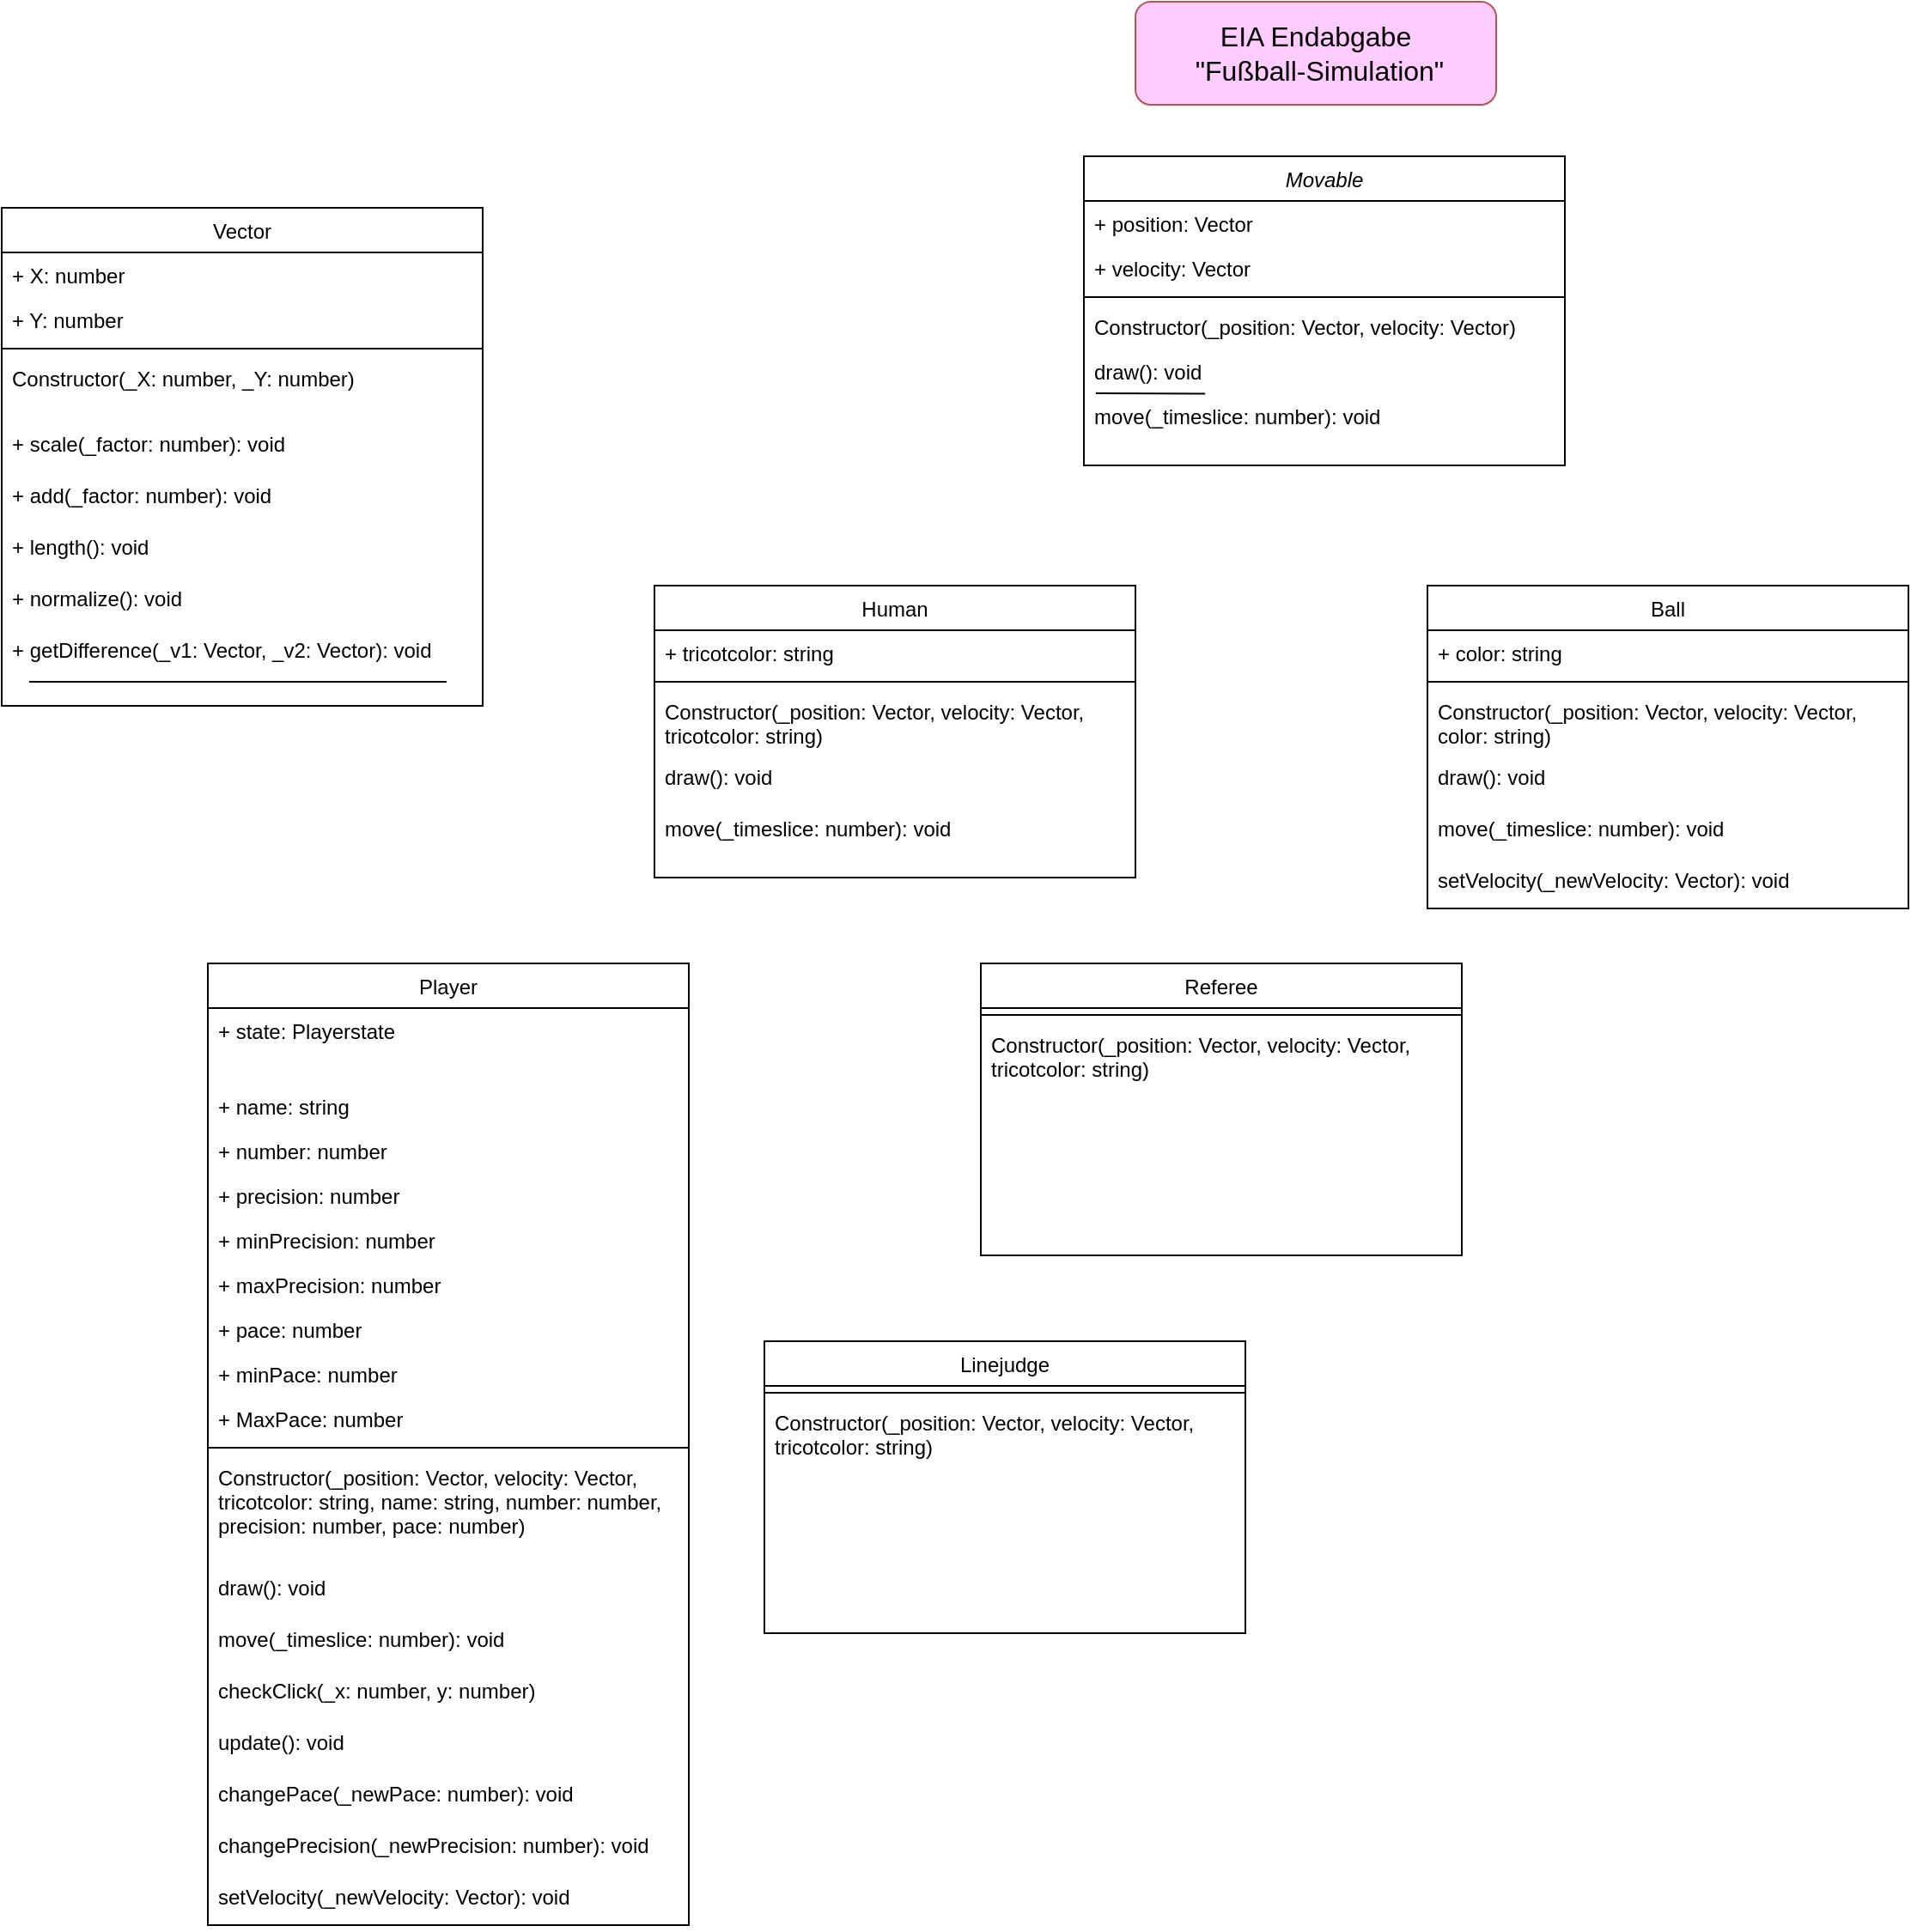 <mxfile version="14.8.5" type="device"><diagram id="C5RBs43oDa-KdzZeNtuy" name="Page-1"><mxGraphModel dx="2085" dy="1133" grid="1" gridSize="10" guides="1" tooltips="1" connect="1" arrows="1" fold="1" page="1" pageScale="1" pageWidth="827" pageHeight="1169" math="0" shadow="0"><root><mxCell id="WIyWlLk6GJQsqaUBKTNV-0"/><mxCell id="WIyWlLk6GJQsqaUBKTNV-1" parent="WIyWlLk6GJQsqaUBKTNV-0"/><mxCell id="zkfFHV4jXpPFQw0GAbJ--0" value="Movable" style="swimlane;fontStyle=2;align=center;verticalAlign=top;childLayout=stackLayout;horizontal=1;startSize=26;horizontalStack=0;resizeParent=1;resizeLast=0;collapsible=1;marginBottom=0;rounded=0;shadow=0;strokeWidth=1;" parent="WIyWlLk6GJQsqaUBKTNV-1" vertex="1"><mxGeometry x="330" y="120" width="280" height="180" as="geometry"><mxRectangle x="230" y="140" width="160" height="26" as="alternateBounds"/></mxGeometry></mxCell><mxCell id="zkfFHV4jXpPFQw0GAbJ--1" value="+ position: Vector" style="text;align=left;verticalAlign=top;spacingLeft=4;spacingRight=4;overflow=hidden;rotatable=0;points=[[0,0.5],[1,0.5]];portConstraint=eastwest;" parent="zkfFHV4jXpPFQw0GAbJ--0" vertex="1"><mxGeometry y="26" width="280" height="26" as="geometry"/></mxCell><mxCell id="zkfFHV4jXpPFQw0GAbJ--3" value="+ velocity: Vector" style="text;align=left;verticalAlign=top;spacingLeft=4;spacingRight=4;overflow=hidden;rotatable=0;points=[[0,0.5],[1,0.5]];portConstraint=eastwest;rounded=0;shadow=0;html=0;" parent="zkfFHV4jXpPFQw0GAbJ--0" vertex="1"><mxGeometry y="52" width="280" height="26" as="geometry"/></mxCell><mxCell id="zkfFHV4jXpPFQw0GAbJ--4" value="" style="line;html=1;strokeWidth=1;align=left;verticalAlign=middle;spacingTop=-1;spacingLeft=3;spacingRight=3;rotatable=0;labelPosition=right;points=[];portConstraint=eastwest;" parent="zkfFHV4jXpPFQw0GAbJ--0" vertex="1"><mxGeometry y="78" width="280" height="8" as="geometry"/></mxCell><mxCell id="zkfFHV4jXpPFQw0GAbJ--5" value="Constructor(_position: Vector, velocity: Vector)" style="text;align=left;verticalAlign=top;spacingLeft=4;spacingRight=4;overflow=hidden;rotatable=0;points=[[0,0.5],[1,0.5]];portConstraint=eastwest;" parent="zkfFHV4jXpPFQw0GAbJ--0" vertex="1"><mxGeometry y="86" width="280" height="26" as="geometry"/></mxCell><mxCell id="TXS3HZ0F02cz6OBOYFfX-0" value="draw(): void" style="text;align=left;verticalAlign=top;spacingLeft=4;spacingRight=4;overflow=hidden;rotatable=0;points=[[0,0.5],[1,0.5]];portConstraint=eastwest;" vertex="1" parent="zkfFHV4jXpPFQw0GAbJ--0"><mxGeometry y="112" width="280" height="26" as="geometry"/></mxCell><mxCell id="TXS3HZ0F02cz6OBOYFfX-1" value="move(_timeslice: number): void" style="text;align=left;verticalAlign=top;spacingLeft=4;spacingRight=4;overflow=hidden;rotatable=0;points=[[0,0.5],[1,0.5]];portConstraint=eastwest;" vertex="1" parent="zkfFHV4jXpPFQw0GAbJ--0"><mxGeometry y="138" width="280" height="26" as="geometry"/></mxCell><mxCell id="TXS3HZ0F02cz6OBOYFfX-2" value="" style="endArrow=none;html=1;exitX=0.025;exitY=0;exitDx=0;exitDy=0;exitPerimeter=0;entryX=0.252;entryY=0.008;entryDx=0;entryDy=0;entryPerimeter=0;" edge="1" parent="zkfFHV4jXpPFQw0GAbJ--0" source="TXS3HZ0F02cz6OBOYFfX-1" target="TXS3HZ0F02cz6OBOYFfX-1"><mxGeometry width="50" height="50" relative="1" as="geometry"><mxPoint x="140" y="140" as="sourcePoint"/><mxPoint x="60" y="138" as="targetPoint"/></mxGeometry></mxCell><mxCell id="TXS3HZ0F02cz6OBOYFfX-3" value="Human" style="swimlane;fontStyle=0;align=center;verticalAlign=top;childLayout=stackLayout;horizontal=1;startSize=26;horizontalStack=0;resizeParent=1;resizeLast=0;collapsible=1;marginBottom=0;rounded=0;shadow=0;strokeWidth=1;" vertex="1" parent="WIyWlLk6GJQsqaUBKTNV-1"><mxGeometry x="80" y="370" width="280" height="170" as="geometry"><mxRectangle x="230" y="140" width="160" height="26" as="alternateBounds"/></mxGeometry></mxCell><mxCell id="TXS3HZ0F02cz6OBOYFfX-11" value="+ tricotcolor: string" style="text;align=left;verticalAlign=top;spacingLeft=4;spacingRight=4;overflow=hidden;rotatable=0;points=[[0,0.5],[1,0.5]];portConstraint=eastwest;rounded=0;shadow=0;html=0;" vertex="1" parent="TXS3HZ0F02cz6OBOYFfX-3"><mxGeometry y="26" width="280" height="26" as="geometry"/></mxCell><mxCell id="TXS3HZ0F02cz6OBOYFfX-6" value="" style="line;html=1;strokeWidth=1;align=left;verticalAlign=middle;spacingTop=-1;spacingLeft=3;spacingRight=3;rotatable=0;labelPosition=right;points=[];portConstraint=eastwest;" vertex="1" parent="TXS3HZ0F02cz6OBOYFfX-3"><mxGeometry y="52" width="280" height="8" as="geometry"/></mxCell><mxCell id="TXS3HZ0F02cz6OBOYFfX-7" value="Constructor(_position: Vector, velocity: Vector, &#xa;tricotcolor: string)" style="text;align=left;verticalAlign=top;spacingLeft=4;spacingRight=4;overflow=hidden;rotatable=0;points=[[0,0.5],[1,0.5]];portConstraint=eastwest;" vertex="1" parent="TXS3HZ0F02cz6OBOYFfX-3"><mxGeometry y="60" width="280" height="38" as="geometry"/></mxCell><mxCell id="TXS3HZ0F02cz6OBOYFfX-12" value="draw(): void" style="text;align=left;verticalAlign=top;spacingLeft=4;spacingRight=4;overflow=hidden;rotatable=0;points=[[0,0.5],[1,0.5]];portConstraint=eastwest;" vertex="1" parent="TXS3HZ0F02cz6OBOYFfX-3"><mxGeometry y="98" width="280" height="30" as="geometry"/></mxCell><mxCell id="TXS3HZ0F02cz6OBOYFfX-13" value="move(_timeslice: number): void" style="text;align=left;verticalAlign=top;spacingLeft=4;spacingRight=4;overflow=hidden;rotatable=0;points=[[0,0.5],[1,0.5]];portConstraint=eastwest;" vertex="1" parent="TXS3HZ0F02cz6OBOYFfX-3"><mxGeometry y="128" width="280" height="30" as="geometry"/></mxCell><mxCell id="TXS3HZ0F02cz6OBOYFfX-14" value="Player" style="swimlane;fontStyle=0;align=center;verticalAlign=top;childLayout=stackLayout;horizontal=1;startSize=26;horizontalStack=0;resizeParent=1;resizeLast=0;collapsible=1;marginBottom=0;rounded=0;shadow=0;strokeWidth=1;" vertex="1" parent="WIyWlLk6GJQsqaUBKTNV-1"><mxGeometry x="-180" y="590" width="280" height="560" as="geometry"><mxRectangle x="230" y="140" width="160" height="26" as="alternateBounds"/></mxGeometry></mxCell><mxCell id="TXS3HZ0F02cz6OBOYFfX-27" value="+ state: Playerstate" style="text;align=left;verticalAlign=top;spacingLeft=4;spacingRight=4;overflow=hidden;rotatable=0;points=[[0,0.5],[1,0.5]];portConstraint=eastwest;rounded=0;shadow=0;html=0;" vertex="1" parent="TXS3HZ0F02cz6OBOYFfX-14"><mxGeometry y="26" width="280" height="44" as="geometry"/></mxCell><mxCell id="TXS3HZ0F02cz6OBOYFfX-15" value="+ name: string" style="text;align=left;verticalAlign=top;spacingLeft=4;spacingRight=4;overflow=hidden;rotatable=0;points=[[0,0.5],[1,0.5]];portConstraint=eastwest;rounded=0;shadow=0;html=0;" vertex="1" parent="TXS3HZ0F02cz6OBOYFfX-14"><mxGeometry y="70" width="280" height="26" as="geometry"/></mxCell><mxCell id="TXS3HZ0F02cz6OBOYFfX-20" value="+ number: number" style="text;align=left;verticalAlign=top;spacingLeft=4;spacingRight=4;overflow=hidden;rotatable=0;points=[[0,0.5],[1,0.5]];portConstraint=eastwest;rounded=0;shadow=0;html=0;" vertex="1" parent="TXS3HZ0F02cz6OBOYFfX-14"><mxGeometry y="96" width="280" height="26" as="geometry"/></mxCell><mxCell id="TXS3HZ0F02cz6OBOYFfX-21" value="+ precision: number" style="text;align=left;verticalAlign=top;spacingLeft=4;spacingRight=4;overflow=hidden;rotatable=0;points=[[0,0.5],[1,0.5]];portConstraint=eastwest;rounded=0;shadow=0;html=0;" vertex="1" parent="TXS3HZ0F02cz6OBOYFfX-14"><mxGeometry y="122" width="280" height="26" as="geometry"/></mxCell><mxCell id="TXS3HZ0F02cz6OBOYFfX-25" value="+ minPrecision: number" style="text;align=left;verticalAlign=top;spacingLeft=4;spacingRight=4;overflow=hidden;rotatable=0;points=[[0,0.5],[1,0.5]];portConstraint=eastwest;rounded=0;shadow=0;html=0;" vertex="1" parent="TXS3HZ0F02cz6OBOYFfX-14"><mxGeometry y="148" width="280" height="26" as="geometry"/></mxCell><mxCell id="TXS3HZ0F02cz6OBOYFfX-26" value="+ maxPrecision: number" style="text;align=left;verticalAlign=top;spacingLeft=4;spacingRight=4;overflow=hidden;rotatable=0;points=[[0,0.5],[1,0.5]];portConstraint=eastwest;rounded=0;shadow=0;html=0;" vertex="1" parent="TXS3HZ0F02cz6OBOYFfX-14"><mxGeometry y="174" width="280" height="26" as="geometry"/></mxCell><mxCell id="TXS3HZ0F02cz6OBOYFfX-22" value="+ pace: number" style="text;align=left;verticalAlign=top;spacingLeft=4;spacingRight=4;overflow=hidden;rotatable=0;points=[[0,0.5],[1,0.5]];portConstraint=eastwest;rounded=0;shadow=0;html=0;" vertex="1" parent="TXS3HZ0F02cz6OBOYFfX-14"><mxGeometry y="200" width="280" height="26" as="geometry"/></mxCell><mxCell id="TXS3HZ0F02cz6OBOYFfX-23" value="+ minPace: number" style="text;align=left;verticalAlign=top;spacingLeft=4;spacingRight=4;overflow=hidden;rotatable=0;points=[[0,0.5],[1,0.5]];portConstraint=eastwest;rounded=0;shadow=0;html=0;" vertex="1" parent="TXS3HZ0F02cz6OBOYFfX-14"><mxGeometry y="226" width="280" height="26" as="geometry"/></mxCell><mxCell id="TXS3HZ0F02cz6OBOYFfX-24" value="+ MaxPace: number" style="text;align=left;verticalAlign=top;spacingLeft=4;spacingRight=4;overflow=hidden;rotatable=0;points=[[0,0.5],[1,0.5]];portConstraint=eastwest;rounded=0;shadow=0;html=0;" vertex="1" parent="TXS3HZ0F02cz6OBOYFfX-14"><mxGeometry y="252" width="280" height="26" as="geometry"/></mxCell><mxCell id="TXS3HZ0F02cz6OBOYFfX-16" value="" style="line;html=1;strokeWidth=1;align=left;verticalAlign=middle;spacingTop=-1;spacingLeft=3;spacingRight=3;rotatable=0;labelPosition=right;points=[];portConstraint=eastwest;" vertex="1" parent="TXS3HZ0F02cz6OBOYFfX-14"><mxGeometry y="278" width="280" height="8" as="geometry"/></mxCell><mxCell id="TXS3HZ0F02cz6OBOYFfX-17" value="Constructor(_position: Vector, velocity: Vector, &#xa;tricotcolor: string, name: string, number: number,&#xa;precision: number, pace: number)" style="text;align=left;verticalAlign=top;spacingLeft=4;spacingRight=4;overflow=hidden;rotatable=0;points=[[0,0.5],[1,0.5]];portConstraint=eastwest;" vertex="1" parent="TXS3HZ0F02cz6OBOYFfX-14"><mxGeometry y="286" width="280" height="64" as="geometry"/></mxCell><mxCell id="TXS3HZ0F02cz6OBOYFfX-18" value="draw(): void" style="text;align=left;verticalAlign=top;spacingLeft=4;spacingRight=4;overflow=hidden;rotatable=0;points=[[0,0.5],[1,0.5]];portConstraint=eastwest;" vertex="1" parent="TXS3HZ0F02cz6OBOYFfX-14"><mxGeometry y="350" width="280" height="30" as="geometry"/></mxCell><mxCell id="TXS3HZ0F02cz6OBOYFfX-19" value="move(_timeslice: number): void" style="text;align=left;verticalAlign=top;spacingLeft=4;spacingRight=4;overflow=hidden;rotatable=0;points=[[0,0.5],[1,0.5]];portConstraint=eastwest;" vertex="1" parent="TXS3HZ0F02cz6OBOYFfX-14"><mxGeometry y="380" width="280" height="30" as="geometry"/></mxCell><mxCell id="TXS3HZ0F02cz6OBOYFfX-28" value="checkClick(_x: number, y: number)" style="text;align=left;verticalAlign=top;spacingLeft=4;spacingRight=4;overflow=hidden;rotatable=0;points=[[0,0.5],[1,0.5]];portConstraint=eastwest;" vertex="1" parent="TXS3HZ0F02cz6OBOYFfX-14"><mxGeometry y="410" width="280" height="30" as="geometry"/></mxCell><mxCell id="TXS3HZ0F02cz6OBOYFfX-29" value="update(): void" style="text;align=left;verticalAlign=top;spacingLeft=4;spacingRight=4;overflow=hidden;rotatable=0;points=[[0,0.5],[1,0.5]];portConstraint=eastwest;" vertex="1" parent="TXS3HZ0F02cz6OBOYFfX-14"><mxGeometry y="440" width="280" height="30" as="geometry"/></mxCell><mxCell id="TXS3HZ0F02cz6OBOYFfX-30" value="changePace(_newPace: number): void" style="text;align=left;verticalAlign=top;spacingLeft=4;spacingRight=4;overflow=hidden;rotatable=0;points=[[0,0.5],[1,0.5]];portConstraint=eastwest;" vertex="1" parent="TXS3HZ0F02cz6OBOYFfX-14"><mxGeometry y="470" width="280" height="30" as="geometry"/></mxCell><mxCell id="TXS3HZ0F02cz6OBOYFfX-31" value="changePrecision(_newPrecision: number): void" style="text;align=left;verticalAlign=top;spacingLeft=4;spacingRight=4;overflow=hidden;rotatable=0;points=[[0,0.5],[1,0.5]];portConstraint=eastwest;" vertex="1" parent="TXS3HZ0F02cz6OBOYFfX-14"><mxGeometry y="500" width="280" height="30" as="geometry"/></mxCell><mxCell id="TXS3HZ0F02cz6OBOYFfX-33" value="setVelocity(_newVelocity: Vector): void" style="text;align=left;verticalAlign=top;spacingLeft=4;spacingRight=4;overflow=hidden;rotatable=0;points=[[0,0.5],[1,0.5]];portConstraint=eastwest;" vertex="1" parent="TXS3HZ0F02cz6OBOYFfX-14"><mxGeometry y="530" width="280" height="30" as="geometry"/></mxCell><mxCell id="TXS3HZ0F02cz6OBOYFfX-34" value="Referee" style="swimlane;fontStyle=0;align=center;verticalAlign=top;childLayout=stackLayout;horizontal=1;startSize=26;horizontalStack=0;resizeParent=1;resizeLast=0;collapsible=1;marginBottom=0;rounded=0;shadow=0;strokeWidth=1;" vertex="1" parent="WIyWlLk6GJQsqaUBKTNV-1"><mxGeometry x="270" y="590" width="280" height="170" as="geometry"><mxRectangle x="230" y="140" width="160" height="26" as="alternateBounds"/></mxGeometry></mxCell><mxCell id="TXS3HZ0F02cz6OBOYFfX-36" value="" style="line;html=1;strokeWidth=1;align=left;verticalAlign=middle;spacingTop=-1;spacingLeft=3;spacingRight=3;rotatable=0;labelPosition=right;points=[];portConstraint=eastwest;" vertex="1" parent="TXS3HZ0F02cz6OBOYFfX-34"><mxGeometry y="26" width="280" height="8" as="geometry"/></mxCell><mxCell id="TXS3HZ0F02cz6OBOYFfX-37" value="Constructor(_position: Vector, velocity: Vector, &#xa;tricotcolor: string)" style="text;align=left;verticalAlign=top;spacingLeft=4;spacingRight=4;overflow=hidden;rotatable=0;points=[[0,0.5],[1,0.5]];portConstraint=eastwest;" vertex="1" parent="TXS3HZ0F02cz6OBOYFfX-34"><mxGeometry y="34" width="280" height="38" as="geometry"/></mxCell><mxCell id="TXS3HZ0F02cz6OBOYFfX-40" value="Linejudge" style="swimlane;fontStyle=0;align=center;verticalAlign=top;childLayout=stackLayout;horizontal=1;startSize=26;horizontalStack=0;resizeParent=1;resizeLast=0;collapsible=1;marginBottom=0;rounded=0;shadow=0;strokeWidth=1;" vertex="1" parent="WIyWlLk6GJQsqaUBKTNV-1"><mxGeometry x="144" y="810" width="280" height="170" as="geometry"><mxRectangle x="230" y="140" width="160" height="26" as="alternateBounds"/></mxGeometry></mxCell><mxCell id="TXS3HZ0F02cz6OBOYFfX-42" value="" style="line;html=1;strokeWidth=1;align=left;verticalAlign=middle;spacingTop=-1;spacingLeft=3;spacingRight=3;rotatable=0;labelPosition=right;points=[];portConstraint=eastwest;" vertex="1" parent="TXS3HZ0F02cz6OBOYFfX-40"><mxGeometry y="26" width="280" height="8" as="geometry"/></mxCell><mxCell id="TXS3HZ0F02cz6OBOYFfX-43" value="Constructor(_position: Vector, velocity: Vector, &#xa;tricotcolor: string)" style="text;align=left;verticalAlign=top;spacingLeft=4;spacingRight=4;overflow=hidden;rotatable=0;points=[[0,0.5],[1,0.5]];portConstraint=eastwest;" vertex="1" parent="TXS3HZ0F02cz6OBOYFfX-40"><mxGeometry y="34" width="280" height="38" as="geometry"/></mxCell><mxCell id="TXS3HZ0F02cz6OBOYFfX-46" value="Ball" style="swimlane;fontStyle=0;align=center;verticalAlign=top;childLayout=stackLayout;horizontal=1;startSize=26;horizontalStack=0;resizeParent=1;resizeLast=0;collapsible=1;marginBottom=0;rounded=0;shadow=0;strokeWidth=1;" vertex="1" parent="WIyWlLk6GJQsqaUBKTNV-1"><mxGeometry x="530" y="370" width="280" height="188" as="geometry"><mxRectangle x="230" y="140" width="160" height="26" as="alternateBounds"/></mxGeometry></mxCell><mxCell id="TXS3HZ0F02cz6OBOYFfX-47" value="+ color: string" style="text;align=left;verticalAlign=top;spacingLeft=4;spacingRight=4;overflow=hidden;rotatable=0;points=[[0,0.5],[1,0.5]];portConstraint=eastwest;rounded=0;shadow=0;html=0;" vertex="1" parent="TXS3HZ0F02cz6OBOYFfX-46"><mxGeometry y="26" width="280" height="26" as="geometry"/></mxCell><mxCell id="TXS3HZ0F02cz6OBOYFfX-48" value="" style="line;html=1;strokeWidth=1;align=left;verticalAlign=middle;spacingTop=-1;spacingLeft=3;spacingRight=3;rotatable=0;labelPosition=right;points=[];portConstraint=eastwest;" vertex="1" parent="TXS3HZ0F02cz6OBOYFfX-46"><mxGeometry y="52" width="280" height="8" as="geometry"/></mxCell><mxCell id="TXS3HZ0F02cz6OBOYFfX-49" value="Constructor(_position: Vector, velocity: Vector, &#xa;color: string)" style="text;align=left;verticalAlign=top;spacingLeft=4;spacingRight=4;overflow=hidden;rotatable=0;points=[[0,0.5],[1,0.5]];portConstraint=eastwest;" vertex="1" parent="TXS3HZ0F02cz6OBOYFfX-46"><mxGeometry y="60" width="280" height="38" as="geometry"/></mxCell><mxCell id="TXS3HZ0F02cz6OBOYFfX-50" value="draw(): void" style="text;align=left;verticalAlign=top;spacingLeft=4;spacingRight=4;overflow=hidden;rotatable=0;points=[[0,0.5],[1,0.5]];portConstraint=eastwest;" vertex="1" parent="TXS3HZ0F02cz6OBOYFfX-46"><mxGeometry y="98" width="280" height="30" as="geometry"/></mxCell><mxCell id="TXS3HZ0F02cz6OBOYFfX-51" value="move(_timeslice: number): void" style="text;align=left;verticalAlign=top;spacingLeft=4;spacingRight=4;overflow=hidden;rotatable=0;points=[[0,0.5],[1,0.5]];portConstraint=eastwest;" vertex="1" parent="TXS3HZ0F02cz6OBOYFfX-46"><mxGeometry y="128" width="280" height="30" as="geometry"/></mxCell><mxCell id="TXS3HZ0F02cz6OBOYFfX-52" value="setVelocity(_newVelocity: Vector): void" style="text;align=left;verticalAlign=top;spacingLeft=4;spacingRight=4;overflow=hidden;rotatable=0;points=[[0,0.5],[1,0.5]];portConstraint=eastwest;" vertex="1" parent="TXS3HZ0F02cz6OBOYFfX-46"><mxGeometry y="158" width="280" height="30" as="geometry"/></mxCell><mxCell id="TXS3HZ0F02cz6OBOYFfX-53" value="Vector" style="swimlane;fontStyle=0;align=center;verticalAlign=top;childLayout=stackLayout;horizontal=1;startSize=26;horizontalStack=0;resizeParent=1;resizeLast=0;collapsible=1;marginBottom=0;rounded=0;shadow=0;strokeWidth=1;" vertex="1" parent="WIyWlLk6GJQsqaUBKTNV-1"><mxGeometry x="-300" y="150" width="280" height="290" as="geometry"><mxRectangle x="230" y="140" width="160" height="26" as="alternateBounds"/></mxGeometry></mxCell><mxCell id="TXS3HZ0F02cz6OBOYFfX-54" value="+ X: number" style="text;align=left;verticalAlign=top;spacingLeft=4;spacingRight=4;overflow=hidden;rotatable=0;points=[[0,0.5],[1,0.5]];portConstraint=eastwest;rounded=0;shadow=0;html=0;" vertex="1" parent="TXS3HZ0F02cz6OBOYFfX-53"><mxGeometry y="26" width="280" height="26" as="geometry"/></mxCell><mxCell id="TXS3HZ0F02cz6OBOYFfX-59" value="+ Y: number" style="text;align=left;verticalAlign=top;spacingLeft=4;spacingRight=4;overflow=hidden;rotatable=0;points=[[0,0.5],[1,0.5]];portConstraint=eastwest;rounded=0;shadow=0;html=0;" vertex="1" parent="TXS3HZ0F02cz6OBOYFfX-53"><mxGeometry y="52" width="280" height="26" as="geometry"/></mxCell><mxCell id="TXS3HZ0F02cz6OBOYFfX-55" value="" style="line;html=1;strokeWidth=1;align=left;verticalAlign=middle;spacingTop=-1;spacingLeft=3;spacingRight=3;rotatable=0;labelPosition=right;points=[];portConstraint=eastwest;" vertex="1" parent="TXS3HZ0F02cz6OBOYFfX-53"><mxGeometry y="78" width="280" height="8" as="geometry"/></mxCell><mxCell id="TXS3HZ0F02cz6OBOYFfX-56" value="Constructor(_X: number, _Y: number)" style="text;align=left;verticalAlign=top;spacingLeft=4;spacingRight=4;overflow=hidden;rotatable=0;points=[[0,0.5],[1,0.5]];portConstraint=eastwest;" vertex="1" parent="TXS3HZ0F02cz6OBOYFfX-53"><mxGeometry y="86" width="280" height="38" as="geometry"/></mxCell><mxCell id="TXS3HZ0F02cz6OBOYFfX-57" value="+ scale(_factor: number): void" style="text;align=left;verticalAlign=top;spacingLeft=4;spacingRight=4;overflow=hidden;rotatable=0;points=[[0,0.5],[1,0.5]];portConstraint=eastwest;" vertex="1" parent="TXS3HZ0F02cz6OBOYFfX-53"><mxGeometry y="124" width="280" height="30" as="geometry"/></mxCell><mxCell id="TXS3HZ0F02cz6OBOYFfX-58" value="+ add(_factor: number): void" style="text;align=left;verticalAlign=top;spacingLeft=4;spacingRight=4;overflow=hidden;rotatable=0;points=[[0,0.5],[1,0.5]];portConstraint=eastwest;" vertex="1" parent="TXS3HZ0F02cz6OBOYFfX-53"><mxGeometry y="154" width="280" height="30" as="geometry"/></mxCell><mxCell id="TXS3HZ0F02cz6OBOYFfX-60" value="+ length(): void" style="text;align=left;verticalAlign=top;spacingLeft=4;spacingRight=4;overflow=hidden;rotatable=0;points=[[0,0.5],[1,0.5]];portConstraint=eastwest;" vertex="1" parent="TXS3HZ0F02cz6OBOYFfX-53"><mxGeometry y="184" width="280" height="30" as="geometry"/></mxCell><mxCell id="TXS3HZ0F02cz6OBOYFfX-61" value="+ normalize(): void" style="text;align=left;verticalAlign=top;spacingLeft=4;spacingRight=4;overflow=hidden;rotatable=0;points=[[0,0.5],[1,0.5]];portConstraint=eastwest;" vertex="1" parent="TXS3HZ0F02cz6OBOYFfX-53"><mxGeometry y="214" width="280" height="30" as="geometry"/></mxCell><mxCell id="TXS3HZ0F02cz6OBOYFfX-62" value="+ getDifference(_v1: Vector, _v2: Vector): void" style="text;align=left;verticalAlign=top;spacingLeft=4;spacingRight=4;overflow=hidden;rotatable=0;points=[[0,0.5],[1,0.5]];portConstraint=eastwest;" vertex="1" parent="TXS3HZ0F02cz6OBOYFfX-53"><mxGeometry y="244" width="280" height="30" as="geometry"/></mxCell><mxCell id="TXS3HZ0F02cz6OBOYFfX-63" value="" style="endArrow=none;html=1;" edge="1" parent="TXS3HZ0F02cz6OBOYFfX-53"><mxGeometry width="50" height="50" relative="1" as="geometry"><mxPoint x="16" y="276" as="sourcePoint"/><mxPoint x="259" y="276" as="targetPoint"/></mxGeometry></mxCell><mxCell id="TXS3HZ0F02cz6OBOYFfX-64" value="&lt;font style=&quot;font-size: 16px&quot;&gt;EIA Endabgabe&lt;br&gt;&amp;nbsp;&quot;Fußball-Simulation&quot;&lt;/font&gt;" style="rounded=1;whiteSpace=wrap;html=1;strokeColor=#b85450;fillColor=#FFCCFF;" vertex="1" parent="WIyWlLk6GJQsqaUBKTNV-1"><mxGeometry x="360" y="30" width="210" height="60" as="geometry"/></mxCell></root></mxGraphModel></diagram></mxfile>